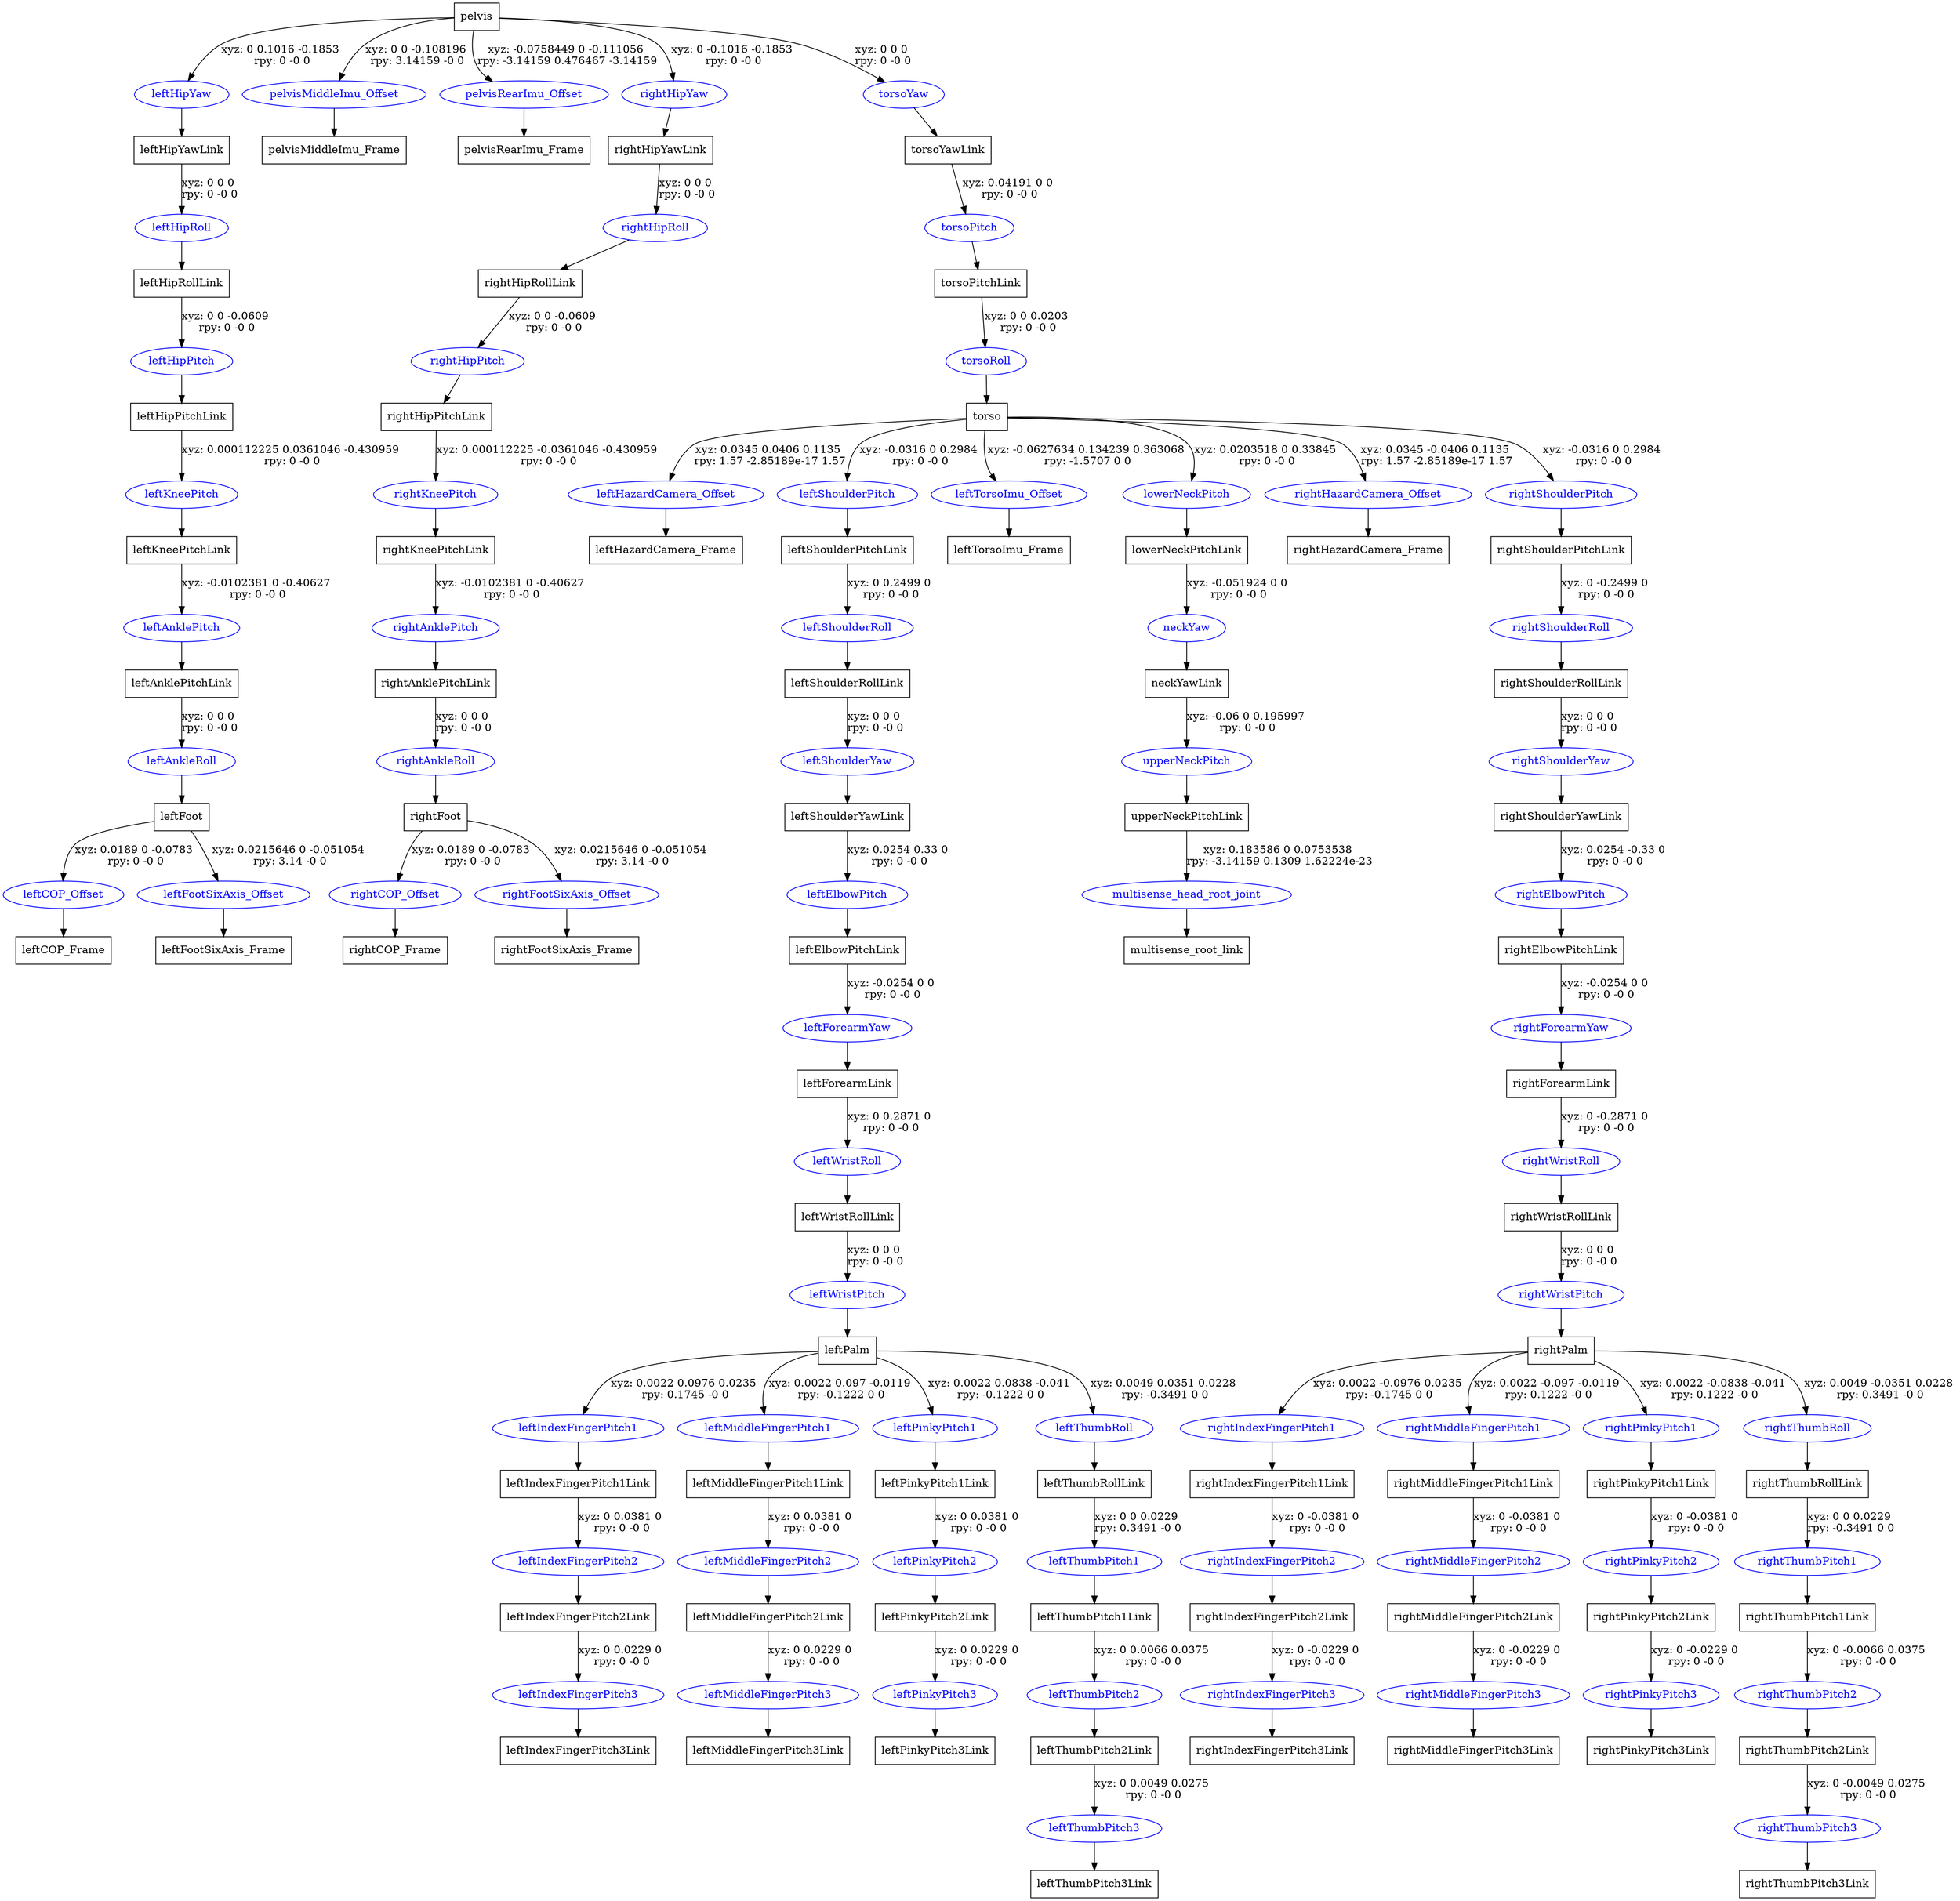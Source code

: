 digraph G {
node [shape=box];
"pelvis" [label="pelvis"];
"leftHipYawLink" [label="leftHipYawLink"];
"leftHipRollLink" [label="leftHipRollLink"];
"leftHipPitchLink" [label="leftHipPitchLink"];
"leftKneePitchLink" [label="leftKneePitchLink"];
"leftAnklePitchLink" [label="leftAnklePitchLink"];
"leftFoot" [label="leftFoot"];
"leftCOP_Frame" [label="leftCOP_Frame"];
"leftFootSixAxis_Frame" [label="leftFootSixAxis_Frame"];
"pelvisMiddleImu_Frame" [label="pelvisMiddleImu_Frame"];
"pelvisRearImu_Frame" [label="pelvisRearImu_Frame"];
"rightHipYawLink" [label="rightHipYawLink"];
"rightHipRollLink" [label="rightHipRollLink"];
"rightHipPitchLink" [label="rightHipPitchLink"];
"rightKneePitchLink" [label="rightKneePitchLink"];
"rightAnklePitchLink" [label="rightAnklePitchLink"];
"rightFoot" [label="rightFoot"];
"rightCOP_Frame" [label="rightCOP_Frame"];
"rightFootSixAxis_Frame" [label="rightFootSixAxis_Frame"];
"torsoYawLink" [label="torsoYawLink"];
"torsoPitchLink" [label="torsoPitchLink"];
"torso" [label="torso"];
"leftHazardCamera_Frame" [label="leftHazardCamera_Frame"];
"leftShoulderPitchLink" [label="leftShoulderPitchLink"];
"leftShoulderRollLink" [label="leftShoulderRollLink"];
"leftShoulderYawLink" [label="leftShoulderYawLink"];
"leftElbowPitchLink" [label="leftElbowPitchLink"];
"leftForearmLink" [label="leftForearmLink"];
"leftWristRollLink" [label="leftWristRollLink"];
"leftPalm" [label="leftPalm"];
"leftIndexFingerPitch1Link" [label="leftIndexFingerPitch1Link"];
"leftIndexFingerPitch2Link" [label="leftIndexFingerPitch2Link"];
"leftIndexFingerPitch3Link" [label="leftIndexFingerPitch3Link"];
"leftMiddleFingerPitch1Link" [label="leftMiddleFingerPitch1Link"];
"leftMiddleFingerPitch2Link" [label="leftMiddleFingerPitch2Link"];
"leftMiddleFingerPitch3Link" [label="leftMiddleFingerPitch3Link"];
"leftPinkyPitch1Link" [label="leftPinkyPitch1Link"];
"leftPinkyPitch2Link" [label="leftPinkyPitch2Link"];
"leftPinkyPitch3Link" [label="leftPinkyPitch3Link"];
"leftThumbRollLink" [label="leftThumbRollLink"];
"leftThumbPitch1Link" [label="leftThumbPitch1Link"];
"leftThumbPitch2Link" [label="leftThumbPitch2Link"];
"leftThumbPitch3Link" [label="leftThumbPitch3Link"];
"leftTorsoImu_Frame" [label="leftTorsoImu_Frame"];
"lowerNeckPitchLink" [label="lowerNeckPitchLink"];
"neckYawLink" [label="neckYawLink"];
"upperNeckPitchLink" [label="upperNeckPitchLink"];
"multisense_root_link" [label="multisense_root_link"];
"rightHazardCamera_Frame" [label="rightHazardCamera_Frame"];
"rightShoulderPitchLink" [label="rightShoulderPitchLink"];
"rightShoulderRollLink" [label="rightShoulderRollLink"];
"rightShoulderYawLink" [label="rightShoulderYawLink"];
"rightElbowPitchLink" [label="rightElbowPitchLink"];
"rightForearmLink" [label="rightForearmLink"];
"rightWristRollLink" [label="rightWristRollLink"];
"rightPalm" [label="rightPalm"];
"rightIndexFingerPitch1Link" [label="rightIndexFingerPitch1Link"];
"rightIndexFingerPitch2Link" [label="rightIndexFingerPitch2Link"];
"rightIndexFingerPitch3Link" [label="rightIndexFingerPitch3Link"];
"rightMiddleFingerPitch1Link" [label="rightMiddleFingerPitch1Link"];
"rightMiddleFingerPitch2Link" [label="rightMiddleFingerPitch2Link"];
"rightMiddleFingerPitch3Link" [label="rightMiddleFingerPitch3Link"];
"rightPinkyPitch1Link" [label="rightPinkyPitch1Link"];
"rightPinkyPitch2Link" [label="rightPinkyPitch2Link"];
"rightPinkyPitch3Link" [label="rightPinkyPitch3Link"];
"rightThumbRollLink" [label="rightThumbRollLink"];
"rightThumbPitch1Link" [label="rightThumbPitch1Link"];
"rightThumbPitch2Link" [label="rightThumbPitch2Link"];
"rightThumbPitch3Link" [label="rightThumbPitch3Link"];
node [shape=ellipse, color=blue, fontcolor=blue];
"pelvis" -> "leftHipYaw" [label="xyz: 0 0.1016 -0.1853 \nrpy: 0 -0 0"]
"leftHipYaw" -> "leftHipYawLink"
"leftHipYawLink" -> "leftHipRoll" [label="xyz: 0 0 0 \nrpy: 0 -0 0"]
"leftHipRoll" -> "leftHipRollLink"
"leftHipRollLink" -> "leftHipPitch" [label="xyz: 0 0 -0.0609 \nrpy: 0 -0 0"]
"leftHipPitch" -> "leftHipPitchLink"
"leftHipPitchLink" -> "leftKneePitch" [label="xyz: 0.000112225 0.0361046 -0.430959 \nrpy: 0 -0 0"]
"leftKneePitch" -> "leftKneePitchLink"
"leftKneePitchLink" -> "leftAnklePitch" [label="xyz: -0.0102381 0 -0.40627 \nrpy: 0 -0 0"]
"leftAnklePitch" -> "leftAnklePitchLink"
"leftAnklePitchLink" -> "leftAnkleRoll" [label="xyz: 0 0 0 \nrpy: 0 -0 0"]
"leftAnkleRoll" -> "leftFoot"
"leftFoot" -> "leftCOP_Offset" [label="xyz: 0.0189 0 -0.0783 \nrpy: 0 -0 0"]
"leftCOP_Offset" -> "leftCOP_Frame"
"leftFoot" -> "leftFootSixAxis_Offset" [label="xyz: 0.0215646 0 -0.051054 \nrpy: 3.14 -0 0"]
"leftFootSixAxis_Offset" -> "leftFootSixAxis_Frame"
"pelvis" -> "pelvisMiddleImu_Offset" [label="xyz: 0 0 -0.108196 \nrpy: 3.14159 -0 0"]
"pelvisMiddleImu_Offset" -> "pelvisMiddleImu_Frame"
"pelvis" -> "pelvisRearImu_Offset" [label="xyz: -0.0758449 0 -0.111056 \nrpy: -3.14159 0.476467 -3.14159"]
"pelvisRearImu_Offset" -> "pelvisRearImu_Frame"
"pelvis" -> "rightHipYaw" [label="xyz: 0 -0.1016 -0.1853 \nrpy: 0 -0 0"]
"rightHipYaw" -> "rightHipYawLink"
"rightHipYawLink" -> "rightHipRoll" [label="xyz: 0 0 0 \nrpy: 0 -0 0"]
"rightHipRoll" -> "rightHipRollLink"
"rightHipRollLink" -> "rightHipPitch" [label="xyz: 0 0 -0.0609 \nrpy: 0 -0 0"]
"rightHipPitch" -> "rightHipPitchLink"
"rightHipPitchLink" -> "rightKneePitch" [label="xyz: 0.000112225 -0.0361046 -0.430959 \nrpy: 0 -0 0"]
"rightKneePitch" -> "rightKneePitchLink"
"rightKneePitchLink" -> "rightAnklePitch" [label="xyz: -0.0102381 0 -0.40627 \nrpy: 0 -0 0"]
"rightAnklePitch" -> "rightAnklePitchLink"
"rightAnklePitchLink" -> "rightAnkleRoll" [label="xyz: 0 0 0 \nrpy: 0 -0 0"]
"rightAnkleRoll" -> "rightFoot"
"rightFoot" -> "rightCOP_Offset" [label="xyz: 0.0189 0 -0.0783 \nrpy: 0 -0 0"]
"rightCOP_Offset" -> "rightCOP_Frame"
"rightFoot" -> "rightFootSixAxis_Offset" [label="xyz: 0.0215646 0 -0.051054 \nrpy: 3.14 -0 0"]
"rightFootSixAxis_Offset" -> "rightFootSixAxis_Frame"
"pelvis" -> "torsoYaw" [label="xyz: 0 0 0 \nrpy: 0 -0 0"]
"torsoYaw" -> "torsoYawLink"
"torsoYawLink" -> "torsoPitch" [label="xyz: 0.04191 0 0 \nrpy: 0 -0 0"]
"torsoPitch" -> "torsoPitchLink"
"torsoPitchLink" -> "torsoRoll" [label="xyz: 0 0 0.0203 \nrpy: 0 -0 0"]
"torsoRoll" -> "torso"
"torso" -> "leftHazardCamera_Offset" [label="xyz: 0.0345 0.0406 0.1135 \nrpy: 1.57 -2.85189e-17 1.57"]
"leftHazardCamera_Offset" -> "leftHazardCamera_Frame"
"torso" -> "leftShoulderPitch" [label="xyz: -0.0316 0 0.2984 \nrpy: 0 -0 0"]
"leftShoulderPitch" -> "leftShoulderPitchLink"
"leftShoulderPitchLink" -> "leftShoulderRoll" [label="xyz: 0 0.2499 0 \nrpy: 0 -0 0"]
"leftShoulderRoll" -> "leftShoulderRollLink"
"leftShoulderRollLink" -> "leftShoulderYaw" [label="xyz: 0 0 0 \nrpy: 0 -0 0"]
"leftShoulderYaw" -> "leftShoulderYawLink"
"leftShoulderYawLink" -> "leftElbowPitch" [label="xyz: 0.0254 0.33 0 \nrpy: 0 -0 0"]
"leftElbowPitch" -> "leftElbowPitchLink"
"leftElbowPitchLink" -> "leftForearmYaw" [label="xyz: -0.0254 0 0 \nrpy: 0 -0 0"]
"leftForearmYaw" -> "leftForearmLink"
"leftForearmLink" -> "leftWristRoll" [label="xyz: 0 0.2871 0 \nrpy: 0 -0 0"]
"leftWristRoll" -> "leftWristRollLink"
"leftWristRollLink" -> "leftWristPitch" [label="xyz: 0 0 0 \nrpy: 0 -0 0"]
"leftWristPitch" -> "leftPalm"
"leftPalm" -> "leftIndexFingerPitch1" [label="xyz: 0.0022 0.0976 0.0235 \nrpy: 0.1745 -0 0"]
"leftIndexFingerPitch1" -> "leftIndexFingerPitch1Link"
"leftIndexFingerPitch1Link" -> "leftIndexFingerPitch2" [label="xyz: 0 0.0381 0 \nrpy: 0 -0 0"]
"leftIndexFingerPitch2" -> "leftIndexFingerPitch2Link"
"leftIndexFingerPitch2Link" -> "leftIndexFingerPitch3" [label="xyz: 0 0.0229 0 \nrpy: 0 -0 0"]
"leftIndexFingerPitch3" -> "leftIndexFingerPitch3Link"
"leftPalm" -> "leftMiddleFingerPitch1" [label="xyz: 0.0022 0.097 -0.0119 \nrpy: -0.1222 0 0"]
"leftMiddleFingerPitch1" -> "leftMiddleFingerPitch1Link"
"leftMiddleFingerPitch1Link" -> "leftMiddleFingerPitch2" [label="xyz: 0 0.0381 0 \nrpy: 0 -0 0"]
"leftMiddleFingerPitch2" -> "leftMiddleFingerPitch2Link"
"leftMiddleFingerPitch2Link" -> "leftMiddleFingerPitch3" [label="xyz: 0 0.0229 0 \nrpy: 0 -0 0"]
"leftMiddleFingerPitch3" -> "leftMiddleFingerPitch3Link"
"leftPalm" -> "leftPinkyPitch1" [label="xyz: 0.0022 0.0838 -0.041 \nrpy: -0.1222 0 0"]
"leftPinkyPitch1" -> "leftPinkyPitch1Link"
"leftPinkyPitch1Link" -> "leftPinkyPitch2" [label="xyz: 0 0.0381 0 \nrpy: 0 -0 0"]
"leftPinkyPitch2" -> "leftPinkyPitch2Link"
"leftPinkyPitch2Link" -> "leftPinkyPitch3" [label="xyz: 0 0.0229 0 \nrpy: 0 -0 0"]
"leftPinkyPitch3" -> "leftPinkyPitch3Link"
"leftPalm" -> "leftThumbRoll" [label="xyz: 0.0049 0.0351 0.0228 \nrpy: -0.3491 0 0"]
"leftThumbRoll" -> "leftThumbRollLink"
"leftThumbRollLink" -> "leftThumbPitch1" [label="xyz: 0 0 0.0229 \nrpy: 0.3491 -0 0"]
"leftThumbPitch1" -> "leftThumbPitch1Link"
"leftThumbPitch1Link" -> "leftThumbPitch2" [label="xyz: 0 0.0066 0.0375 \nrpy: 0 -0 0"]
"leftThumbPitch2" -> "leftThumbPitch2Link"
"leftThumbPitch2Link" -> "leftThumbPitch3" [label="xyz: 0 0.0049 0.0275 \nrpy: 0 -0 0"]
"leftThumbPitch3" -> "leftThumbPitch3Link"
"torso" -> "leftTorsoImu_Offset" [label="xyz: -0.0627634 0.134239 0.363068 \nrpy: -1.5707 0 0"]
"leftTorsoImu_Offset" -> "leftTorsoImu_Frame"
"torso" -> "lowerNeckPitch" [label="xyz: 0.0203518 0 0.33845 \nrpy: 0 -0 0"]
"lowerNeckPitch" -> "lowerNeckPitchLink"
"lowerNeckPitchLink" -> "neckYaw" [label="xyz: -0.051924 0 0 \nrpy: 0 -0 0"]
"neckYaw" -> "neckYawLink"
"neckYawLink" -> "upperNeckPitch" [label="xyz: -0.06 0 0.195997 \nrpy: 0 -0 0"]
"upperNeckPitch" -> "upperNeckPitchLink"
"upperNeckPitchLink" -> "multisense_head_root_joint" [label="xyz: 0.183586 0 0.0753538 \nrpy: -3.14159 0.1309 1.62224e-23"]
"multisense_head_root_joint" -> "multisense_root_link"
"torso" -> "rightHazardCamera_Offset" [label="xyz: 0.0345 -0.0406 0.1135 \nrpy: 1.57 -2.85189e-17 1.57"]
"rightHazardCamera_Offset" -> "rightHazardCamera_Frame"
"torso" -> "rightShoulderPitch" [label="xyz: -0.0316 0 0.2984 \nrpy: 0 -0 0"]
"rightShoulderPitch" -> "rightShoulderPitchLink"
"rightShoulderPitchLink" -> "rightShoulderRoll" [label="xyz: 0 -0.2499 0 \nrpy: 0 -0 0"]
"rightShoulderRoll" -> "rightShoulderRollLink"
"rightShoulderRollLink" -> "rightShoulderYaw" [label="xyz: 0 0 0 \nrpy: 0 -0 0"]
"rightShoulderYaw" -> "rightShoulderYawLink"
"rightShoulderYawLink" -> "rightElbowPitch" [label="xyz: 0.0254 -0.33 0 \nrpy: 0 -0 0"]
"rightElbowPitch" -> "rightElbowPitchLink"
"rightElbowPitchLink" -> "rightForearmYaw" [label="xyz: -0.0254 0 0 \nrpy: 0 -0 0"]
"rightForearmYaw" -> "rightForearmLink"
"rightForearmLink" -> "rightWristRoll" [label="xyz: 0 -0.2871 0 \nrpy: 0 -0 0"]
"rightWristRoll" -> "rightWristRollLink"
"rightWristRollLink" -> "rightWristPitch" [label="xyz: 0 0 0 \nrpy: 0 -0 0"]
"rightWristPitch" -> "rightPalm"
"rightPalm" -> "rightIndexFingerPitch1" [label="xyz: 0.0022 -0.0976 0.0235 \nrpy: -0.1745 0 0"]
"rightIndexFingerPitch1" -> "rightIndexFingerPitch1Link"
"rightIndexFingerPitch1Link" -> "rightIndexFingerPitch2" [label="xyz: 0 -0.0381 0 \nrpy: 0 -0 0"]
"rightIndexFingerPitch2" -> "rightIndexFingerPitch2Link"
"rightIndexFingerPitch2Link" -> "rightIndexFingerPitch3" [label="xyz: 0 -0.0229 0 \nrpy: 0 -0 0"]
"rightIndexFingerPitch3" -> "rightIndexFingerPitch3Link"
"rightPalm" -> "rightMiddleFingerPitch1" [label="xyz: 0.0022 -0.097 -0.0119 \nrpy: 0.1222 -0 0"]
"rightMiddleFingerPitch1" -> "rightMiddleFingerPitch1Link"
"rightMiddleFingerPitch1Link" -> "rightMiddleFingerPitch2" [label="xyz: 0 -0.0381 0 \nrpy: 0 -0 0"]
"rightMiddleFingerPitch2" -> "rightMiddleFingerPitch2Link"
"rightMiddleFingerPitch2Link" -> "rightMiddleFingerPitch3" [label="xyz: 0 -0.0229 0 \nrpy: 0 -0 0"]
"rightMiddleFingerPitch3" -> "rightMiddleFingerPitch3Link"
"rightPalm" -> "rightPinkyPitch1" [label="xyz: 0.0022 -0.0838 -0.041 \nrpy: 0.1222 -0 0"]
"rightPinkyPitch1" -> "rightPinkyPitch1Link"
"rightPinkyPitch1Link" -> "rightPinkyPitch2" [label="xyz: 0 -0.0381 0 \nrpy: 0 -0 0"]
"rightPinkyPitch2" -> "rightPinkyPitch2Link"
"rightPinkyPitch2Link" -> "rightPinkyPitch3" [label="xyz: 0 -0.0229 0 \nrpy: 0 -0 0"]
"rightPinkyPitch3" -> "rightPinkyPitch3Link"
"rightPalm" -> "rightThumbRoll" [label="xyz: 0.0049 -0.0351 0.0228 \nrpy: 0.3491 -0 0"]
"rightThumbRoll" -> "rightThumbRollLink"
"rightThumbRollLink" -> "rightThumbPitch1" [label="xyz: 0 0 0.0229 \nrpy: -0.3491 0 0"]
"rightThumbPitch1" -> "rightThumbPitch1Link"
"rightThumbPitch1Link" -> "rightThumbPitch2" [label="xyz: 0 -0.0066 0.0375 \nrpy: 0 -0 0"]
"rightThumbPitch2" -> "rightThumbPitch2Link"
"rightThumbPitch2Link" -> "rightThumbPitch3" [label="xyz: 0 -0.0049 0.0275 \nrpy: 0 -0 0"]
"rightThumbPitch3" -> "rightThumbPitch3Link"
}
